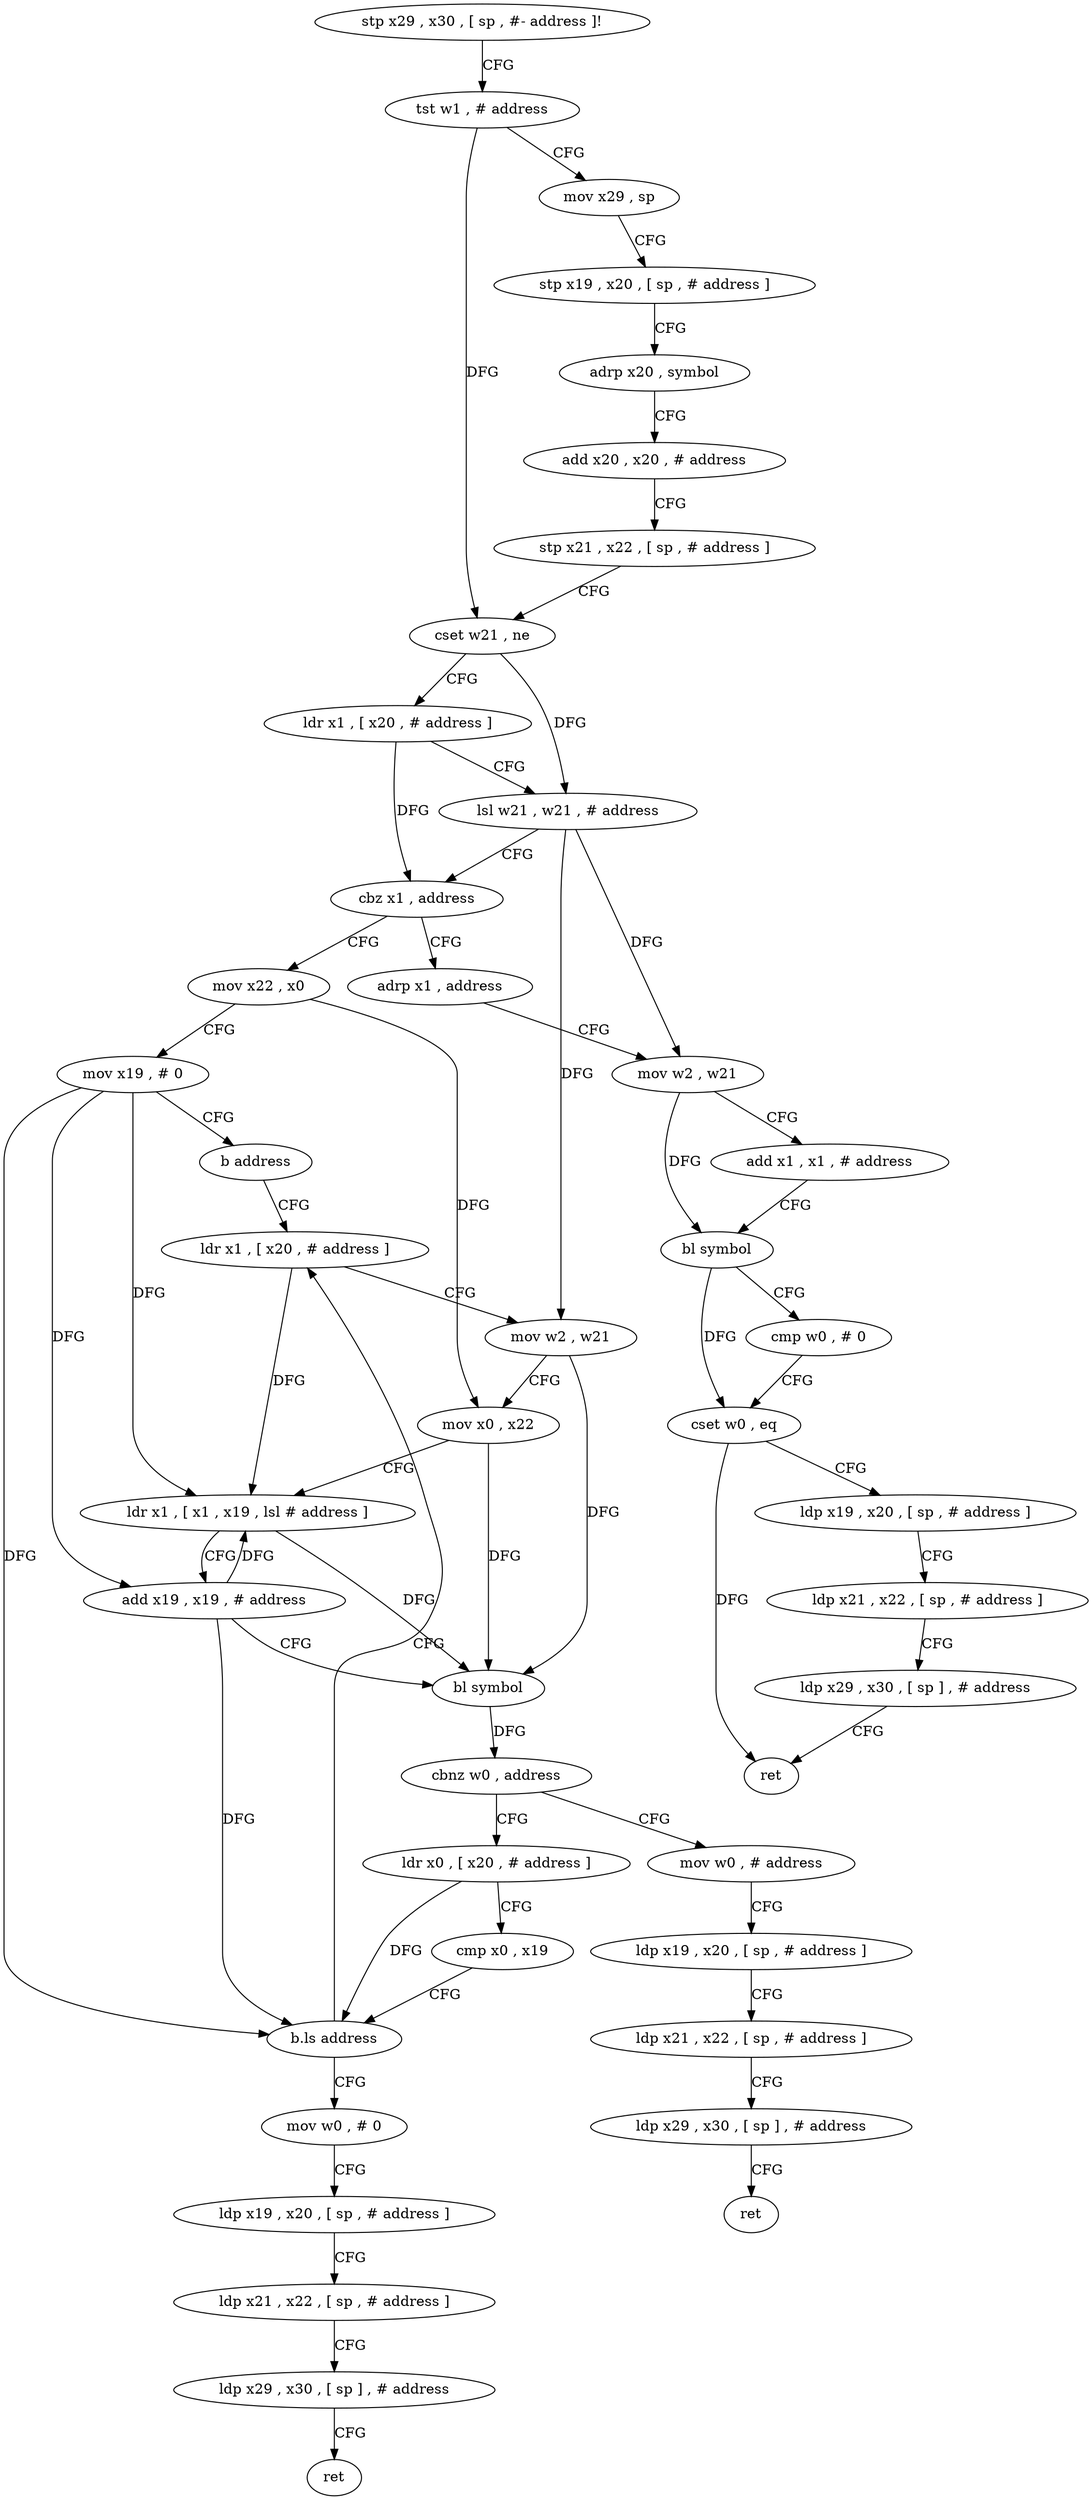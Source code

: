 digraph "func" {
"4223736" [label = "stp x29 , x30 , [ sp , #- address ]!" ]
"4223740" [label = "tst w1 , # address" ]
"4223744" [label = "mov x29 , sp" ]
"4223748" [label = "stp x19 , x20 , [ sp , # address ]" ]
"4223752" [label = "adrp x20 , symbol" ]
"4223756" [label = "add x20 , x20 , # address" ]
"4223760" [label = "stp x21 , x22 , [ sp , # address ]" ]
"4223764" [label = "cset w21 , ne" ]
"4223768" [label = "ldr x1 , [ x20 , # address ]" ]
"4223772" [label = "lsl w21 , w21 , # address" ]
"4223776" [label = "cbz x1 , address" ]
"4223880" [label = "adrp x1 , address" ]
"4223780" [label = "mov x22 , x0" ]
"4223884" [label = "mov w2 , w21" ]
"4223888" [label = "add x1 , x1 , # address" ]
"4223892" [label = "bl symbol" ]
"4223896" [label = "cmp w0 , # 0" ]
"4223900" [label = "cset w0 , eq" ]
"4223904" [label = "ldp x19 , x20 , [ sp , # address ]" ]
"4223908" [label = "ldp x21 , x22 , [ sp , # address ]" ]
"4223912" [label = "ldp x29 , x30 , [ sp ] , # address" ]
"4223916" [label = "ret" ]
"4223784" [label = "mov x19 , # 0" ]
"4223788" [label = "b address" ]
"4223804" [label = "ldr x1 , [ x20 , # address ]" ]
"4223808" [label = "mov w2 , w21" ]
"4223812" [label = "mov x0 , x22" ]
"4223816" [label = "ldr x1 , [ x1 , x19 , lsl # address ]" ]
"4223820" [label = "add x19 , x19 , # address" ]
"4223824" [label = "bl symbol" ]
"4223828" [label = "cbnz w0 , address" ]
"4223792" [label = "ldr x0 , [ x20 , # address ]" ]
"4223832" [label = "mov w0 , # address" ]
"4223796" [label = "cmp x0 , x19" ]
"4223800" [label = "b.ls address" ]
"4223856" [label = "mov w0 , # 0" ]
"4223836" [label = "ldp x19 , x20 , [ sp , # address ]" ]
"4223840" [label = "ldp x21 , x22 , [ sp , # address ]" ]
"4223844" [label = "ldp x29 , x30 , [ sp ] , # address" ]
"4223848" [label = "ret" ]
"4223860" [label = "ldp x19 , x20 , [ sp , # address ]" ]
"4223864" [label = "ldp x21 , x22 , [ sp , # address ]" ]
"4223868" [label = "ldp x29 , x30 , [ sp ] , # address" ]
"4223872" [label = "ret" ]
"4223736" -> "4223740" [ label = "CFG" ]
"4223740" -> "4223744" [ label = "CFG" ]
"4223740" -> "4223764" [ label = "DFG" ]
"4223744" -> "4223748" [ label = "CFG" ]
"4223748" -> "4223752" [ label = "CFG" ]
"4223752" -> "4223756" [ label = "CFG" ]
"4223756" -> "4223760" [ label = "CFG" ]
"4223760" -> "4223764" [ label = "CFG" ]
"4223764" -> "4223768" [ label = "CFG" ]
"4223764" -> "4223772" [ label = "DFG" ]
"4223768" -> "4223772" [ label = "CFG" ]
"4223768" -> "4223776" [ label = "DFG" ]
"4223772" -> "4223776" [ label = "CFG" ]
"4223772" -> "4223884" [ label = "DFG" ]
"4223772" -> "4223808" [ label = "DFG" ]
"4223776" -> "4223880" [ label = "CFG" ]
"4223776" -> "4223780" [ label = "CFG" ]
"4223880" -> "4223884" [ label = "CFG" ]
"4223780" -> "4223784" [ label = "CFG" ]
"4223780" -> "4223812" [ label = "DFG" ]
"4223884" -> "4223888" [ label = "CFG" ]
"4223884" -> "4223892" [ label = "DFG" ]
"4223888" -> "4223892" [ label = "CFG" ]
"4223892" -> "4223896" [ label = "CFG" ]
"4223892" -> "4223900" [ label = "DFG" ]
"4223896" -> "4223900" [ label = "CFG" ]
"4223900" -> "4223904" [ label = "CFG" ]
"4223900" -> "4223916" [ label = "DFG" ]
"4223904" -> "4223908" [ label = "CFG" ]
"4223908" -> "4223912" [ label = "CFG" ]
"4223912" -> "4223916" [ label = "CFG" ]
"4223784" -> "4223788" [ label = "CFG" ]
"4223784" -> "4223816" [ label = "DFG" ]
"4223784" -> "4223820" [ label = "DFG" ]
"4223784" -> "4223800" [ label = "DFG" ]
"4223788" -> "4223804" [ label = "CFG" ]
"4223804" -> "4223808" [ label = "CFG" ]
"4223804" -> "4223816" [ label = "DFG" ]
"4223808" -> "4223812" [ label = "CFG" ]
"4223808" -> "4223824" [ label = "DFG" ]
"4223812" -> "4223816" [ label = "CFG" ]
"4223812" -> "4223824" [ label = "DFG" ]
"4223816" -> "4223820" [ label = "CFG" ]
"4223816" -> "4223824" [ label = "DFG" ]
"4223820" -> "4223824" [ label = "CFG" ]
"4223820" -> "4223816" [ label = "DFG" ]
"4223820" -> "4223800" [ label = "DFG" ]
"4223824" -> "4223828" [ label = "DFG" ]
"4223828" -> "4223792" [ label = "CFG" ]
"4223828" -> "4223832" [ label = "CFG" ]
"4223792" -> "4223796" [ label = "CFG" ]
"4223792" -> "4223800" [ label = "DFG" ]
"4223832" -> "4223836" [ label = "CFG" ]
"4223796" -> "4223800" [ label = "CFG" ]
"4223800" -> "4223856" [ label = "CFG" ]
"4223800" -> "4223804" [ label = "CFG" ]
"4223856" -> "4223860" [ label = "CFG" ]
"4223836" -> "4223840" [ label = "CFG" ]
"4223840" -> "4223844" [ label = "CFG" ]
"4223844" -> "4223848" [ label = "CFG" ]
"4223860" -> "4223864" [ label = "CFG" ]
"4223864" -> "4223868" [ label = "CFG" ]
"4223868" -> "4223872" [ label = "CFG" ]
}
